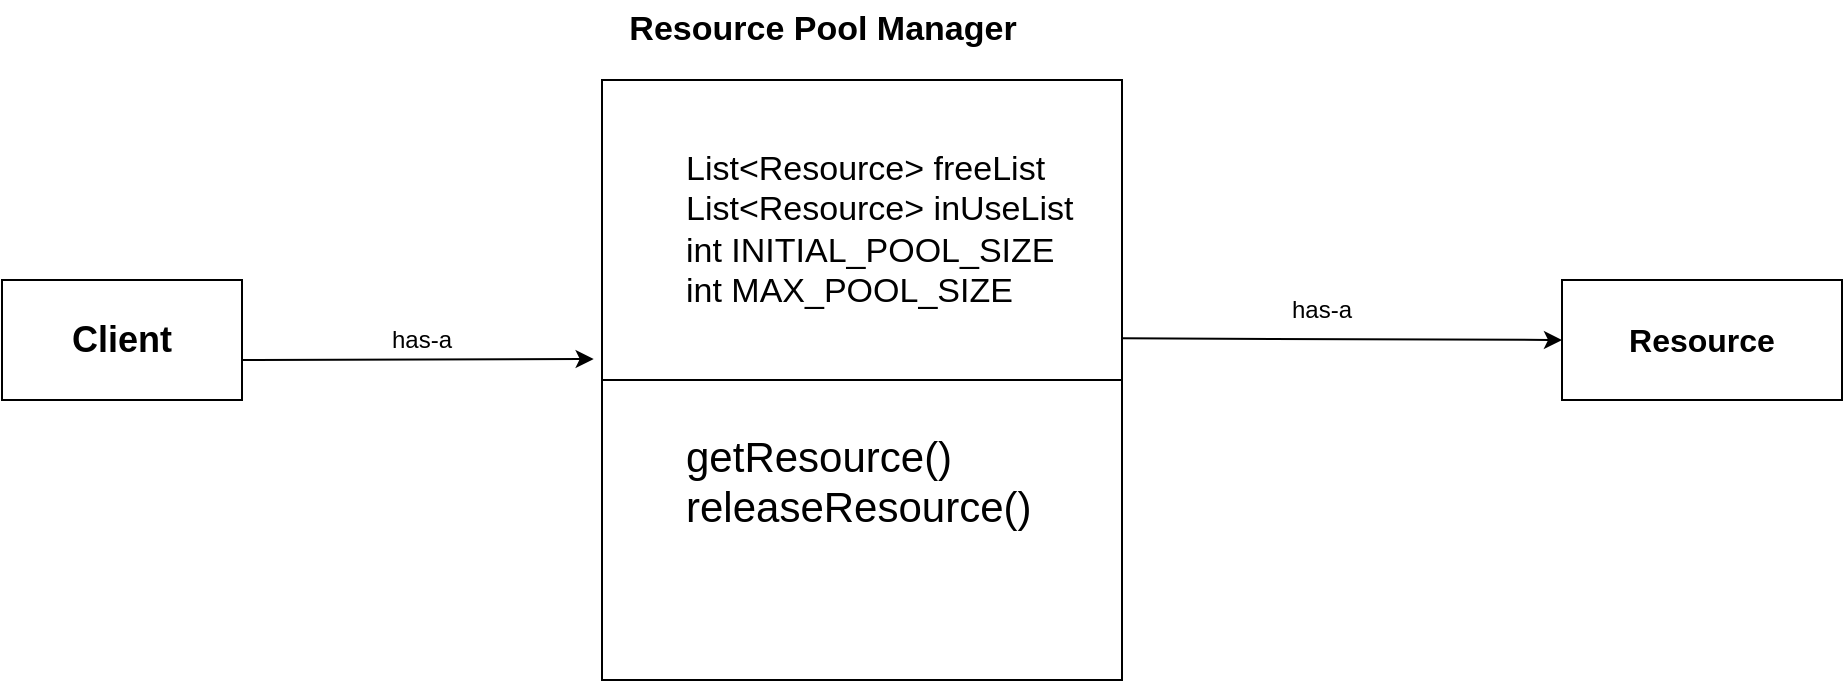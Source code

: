 <mxfile version="24.5.2" type="device">
  <diagram name="Page-1" id="S8YTOZrHcixdIfj45pyo">
    <mxGraphModel dx="1992" dy="752" grid="1" gridSize="10" guides="1" tooltips="1" connect="1" arrows="1" fold="1" page="1" pageScale="1" pageWidth="850" pageHeight="1100" math="0" shadow="0">
      <root>
        <mxCell id="0" />
        <mxCell id="1" parent="0" />
        <mxCell id="y_LOewsV7nvVLv3fSRSS-161" value="&lt;blockquote style=&quot;margin: 0 0 0 40px; border: none; padding: 0px;&quot;&gt;&lt;div style=&quot;font-size: 21px;&quot;&gt;&lt;font style=&quot;font-size: 21px;&quot;&gt;&lt;br&gt;&lt;/font&gt;&lt;/div&gt;&lt;div style=&quot;font-size: 21px;&quot;&gt;&lt;font style=&quot;font-size: 21px;&quot;&gt;&lt;br&gt;&lt;/font&gt;&lt;/div&gt;&lt;div style=&quot;font-size: 21px;&quot;&gt;&lt;font style=&quot;font-size: 21px;&quot;&gt;&lt;br&gt;&lt;/font&gt;&lt;/div&gt;&lt;div style=&quot;font-size: 21px;&quot;&gt;&lt;font style=&quot;font-size: 21px;&quot;&gt;&lt;br&gt;&lt;/font&gt;&lt;/div&gt;&lt;div style=&quot;font-size: 21px;&quot;&gt;&lt;font style=&quot;font-size: 21px;&quot;&gt;getResource()&lt;/font&gt;&lt;/div&gt;&lt;div style=&quot;font-size: 21px;&quot;&gt;&lt;font style=&quot;font-size: 21px;&quot;&gt;releaseResource()&lt;/font&gt;&lt;/div&gt;&lt;/blockquote&gt;" style="rounded=0;whiteSpace=wrap;html=1;align=left;" vertex="1" parent="1">
          <mxGeometry x="270" y="430" width="260" height="300" as="geometry" />
        </mxCell>
        <mxCell id="y_LOewsV7nvVLv3fSRSS-162" value="&lt;blockquote style=&quot;margin: 0 0 0 40px; border: none; padding: 0px;&quot;&gt;&lt;font style=&quot;font-size: 17px;&quot;&gt;List&amp;lt;Resource&amp;gt; freeList&lt;/font&gt;&lt;div style=&quot;font-size: 17px;&quot;&gt;&lt;font style=&quot;font-size: 17px;&quot;&gt;List&amp;lt;Resource&amp;gt; inUseList&lt;/font&gt;&lt;/div&gt;&lt;div style=&quot;font-size: 17px;&quot;&gt;&lt;font style=&quot;font-size: 17px;&quot;&gt;int INITIAL_POOL_SIZE&lt;/font&gt;&lt;/div&gt;&lt;div style=&quot;font-size: 17px;&quot;&gt;&lt;font style=&quot;font-size: 17px;&quot;&gt;int MAX_POOL_SIZE&lt;/font&gt;&lt;/div&gt;&lt;/blockquote&gt;" style="rounded=0;whiteSpace=wrap;html=1;align=left;" vertex="1" parent="1">
          <mxGeometry x="270" y="430" width="260" height="150" as="geometry" />
        </mxCell>
        <mxCell id="y_LOewsV7nvVLv3fSRSS-163" value="&lt;b&gt;&lt;font style=&quot;font-size: 18px;&quot;&gt;Client&lt;/font&gt;&lt;/b&gt;" style="rounded=0;whiteSpace=wrap;html=1;" vertex="1" parent="1">
          <mxGeometry x="-30" y="530" width="120" height="60" as="geometry" />
        </mxCell>
        <mxCell id="y_LOewsV7nvVLv3fSRSS-164" value="&lt;b&gt;&lt;font style=&quot;font-size: 16px;&quot;&gt;Resource&lt;/font&gt;&lt;/b&gt;" style="rounded=0;whiteSpace=wrap;html=1;" vertex="1" parent="1">
          <mxGeometry x="750" y="530" width="140" height="60" as="geometry" />
        </mxCell>
        <mxCell id="y_LOewsV7nvVLv3fSRSS-165" value="" style="endArrow=classic;html=1;rounded=0;entryX=-0.016;entryY=0.93;entryDx=0;entryDy=0;entryPerimeter=0;" edge="1" parent="1" target="y_LOewsV7nvVLv3fSRSS-162">
          <mxGeometry width="50" height="50" relative="1" as="geometry">
            <mxPoint x="90" y="570" as="sourcePoint" />
            <mxPoint x="180" y="490" as="targetPoint" />
          </mxGeometry>
        </mxCell>
        <mxCell id="y_LOewsV7nvVLv3fSRSS-166" value="" style="endArrow=classic;html=1;rounded=0;entryX=0;entryY=0.5;entryDx=0;entryDy=0;" edge="1" parent="1" target="y_LOewsV7nvVLv3fSRSS-164">
          <mxGeometry width="50" height="50" relative="1" as="geometry">
            <mxPoint x="530" y="559.17" as="sourcePoint" />
            <mxPoint x="706" y="559.17" as="targetPoint" />
          </mxGeometry>
        </mxCell>
        <mxCell id="y_LOewsV7nvVLv3fSRSS-167" value="&lt;b&gt;&lt;font style=&quot;font-size: 17px;&quot;&gt;Resource Pool Manager&lt;/font&gt;&lt;/b&gt;" style="text;html=1;align=center;verticalAlign=middle;resizable=0;points=[];autosize=1;strokeColor=none;fillColor=none;" vertex="1" parent="1">
          <mxGeometry x="270" y="390" width="220" height="30" as="geometry" />
        </mxCell>
        <mxCell id="y_LOewsV7nvVLv3fSRSS-168" value="has-a" style="text;html=1;align=center;verticalAlign=middle;whiteSpace=wrap;rounded=0;" vertex="1" parent="1">
          <mxGeometry x="150" y="545" width="60" height="30" as="geometry" />
        </mxCell>
        <mxCell id="y_LOewsV7nvVLv3fSRSS-169" value="has-a" style="text;html=1;align=center;verticalAlign=middle;whiteSpace=wrap;rounded=0;" vertex="1" parent="1">
          <mxGeometry x="600" y="530" width="60" height="30" as="geometry" />
        </mxCell>
      </root>
    </mxGraphModel>
  </diagram>
</mxfile>
